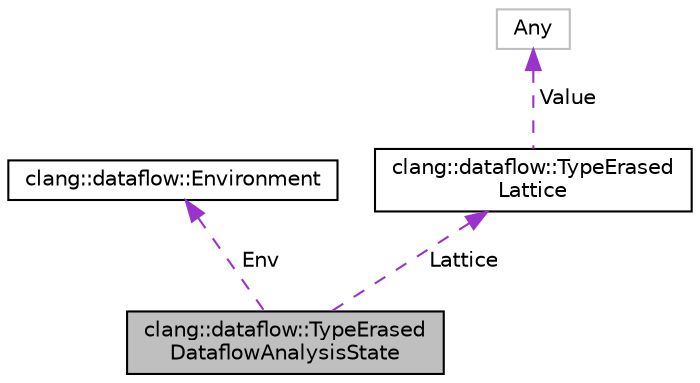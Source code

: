 digraph "clang::dataflow::TypeErasedDataflowAnalysisState"
{
 // LATEX_PDF_SIZE
  bgcolor="transparent";
  edge [fontname="Helvetica",fontsize="10",labelfontname="Helvetica",labelfontsize="10"];
  node [fontname="Helvetica",fontsize="10",shape=record];
  Node1 [label="clang::dataflow::TypeErased\lDataflowAnalysisState",height=0.2,width=0.4,color="black", fillcolor="grey75", style="filled", fontcolor="black",tooltip="Type-erased model of the program at a given program point."];
  Node2 -> Node1 [dir="back",color="darkorchid3",fontsize="10",style="dashed",label=" Env" ,fontname="Helvetica"];
  Node2 [label="clang::dataflow::Environment",height=0.2,width=0.4,color="black",URL="$classclang_1_1dataflow_1_1Environment.html",tooltip="Holds the state of the program (store and heap) at a given program point."];
  Node3 -> Node1 [dir="back",color="darkorchid3",fontsize="10",style="dashed",label=" Lattice" ,fontname="Helvetica"];
  Node3 [label="clang::dataflow::TypeErased\lLattice",height=0.2,width=0.4,color="black",URL="$structclang_1_1dataflow_1_1TypeErasedLattice.html",tooltip="Type-erased lattice element container."];
  Node4 -> Node3 [dir="back",color="darkorchid3",fontsize="10",style="dashed",label=" Value" ,fontname="Helvetica"];
  Node4 [label="Any",height=0.2,width=0.4,color="grey75",tooltip=" "];
}
